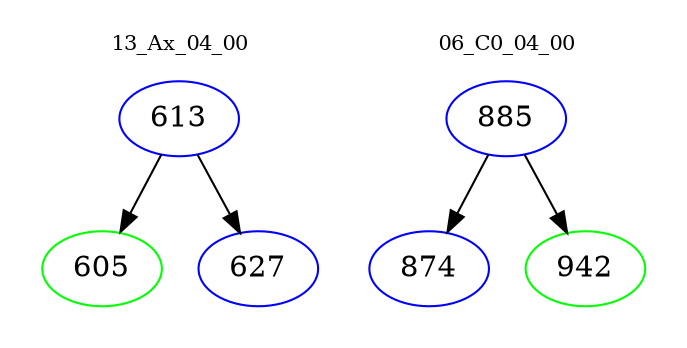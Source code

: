 digraph{
subgraph cluster_0 {
color = white
label = "13_Ax_04_00";
fontsize=10;
T0_613 [label="613", color="blue"]
T0_613 -> T0_605 [color="black"]
T0_605 [label="605", color="green"]
T0_613 -> T0_627 [color="black"]
T0_627 [label="627", color="blue"]
}
subgraph cluster_1 {
color = white
label = "06_C0_04_00";
fontsize=10;
T1_885 [label="885", color="blue"]
T1_885 -> T1_874 [color="black"]
T1_874 [label="874", color="blue"]
T1_885 -> T1_942 [color="black"]
T1_942 [label="942", color="green"]
}
}
